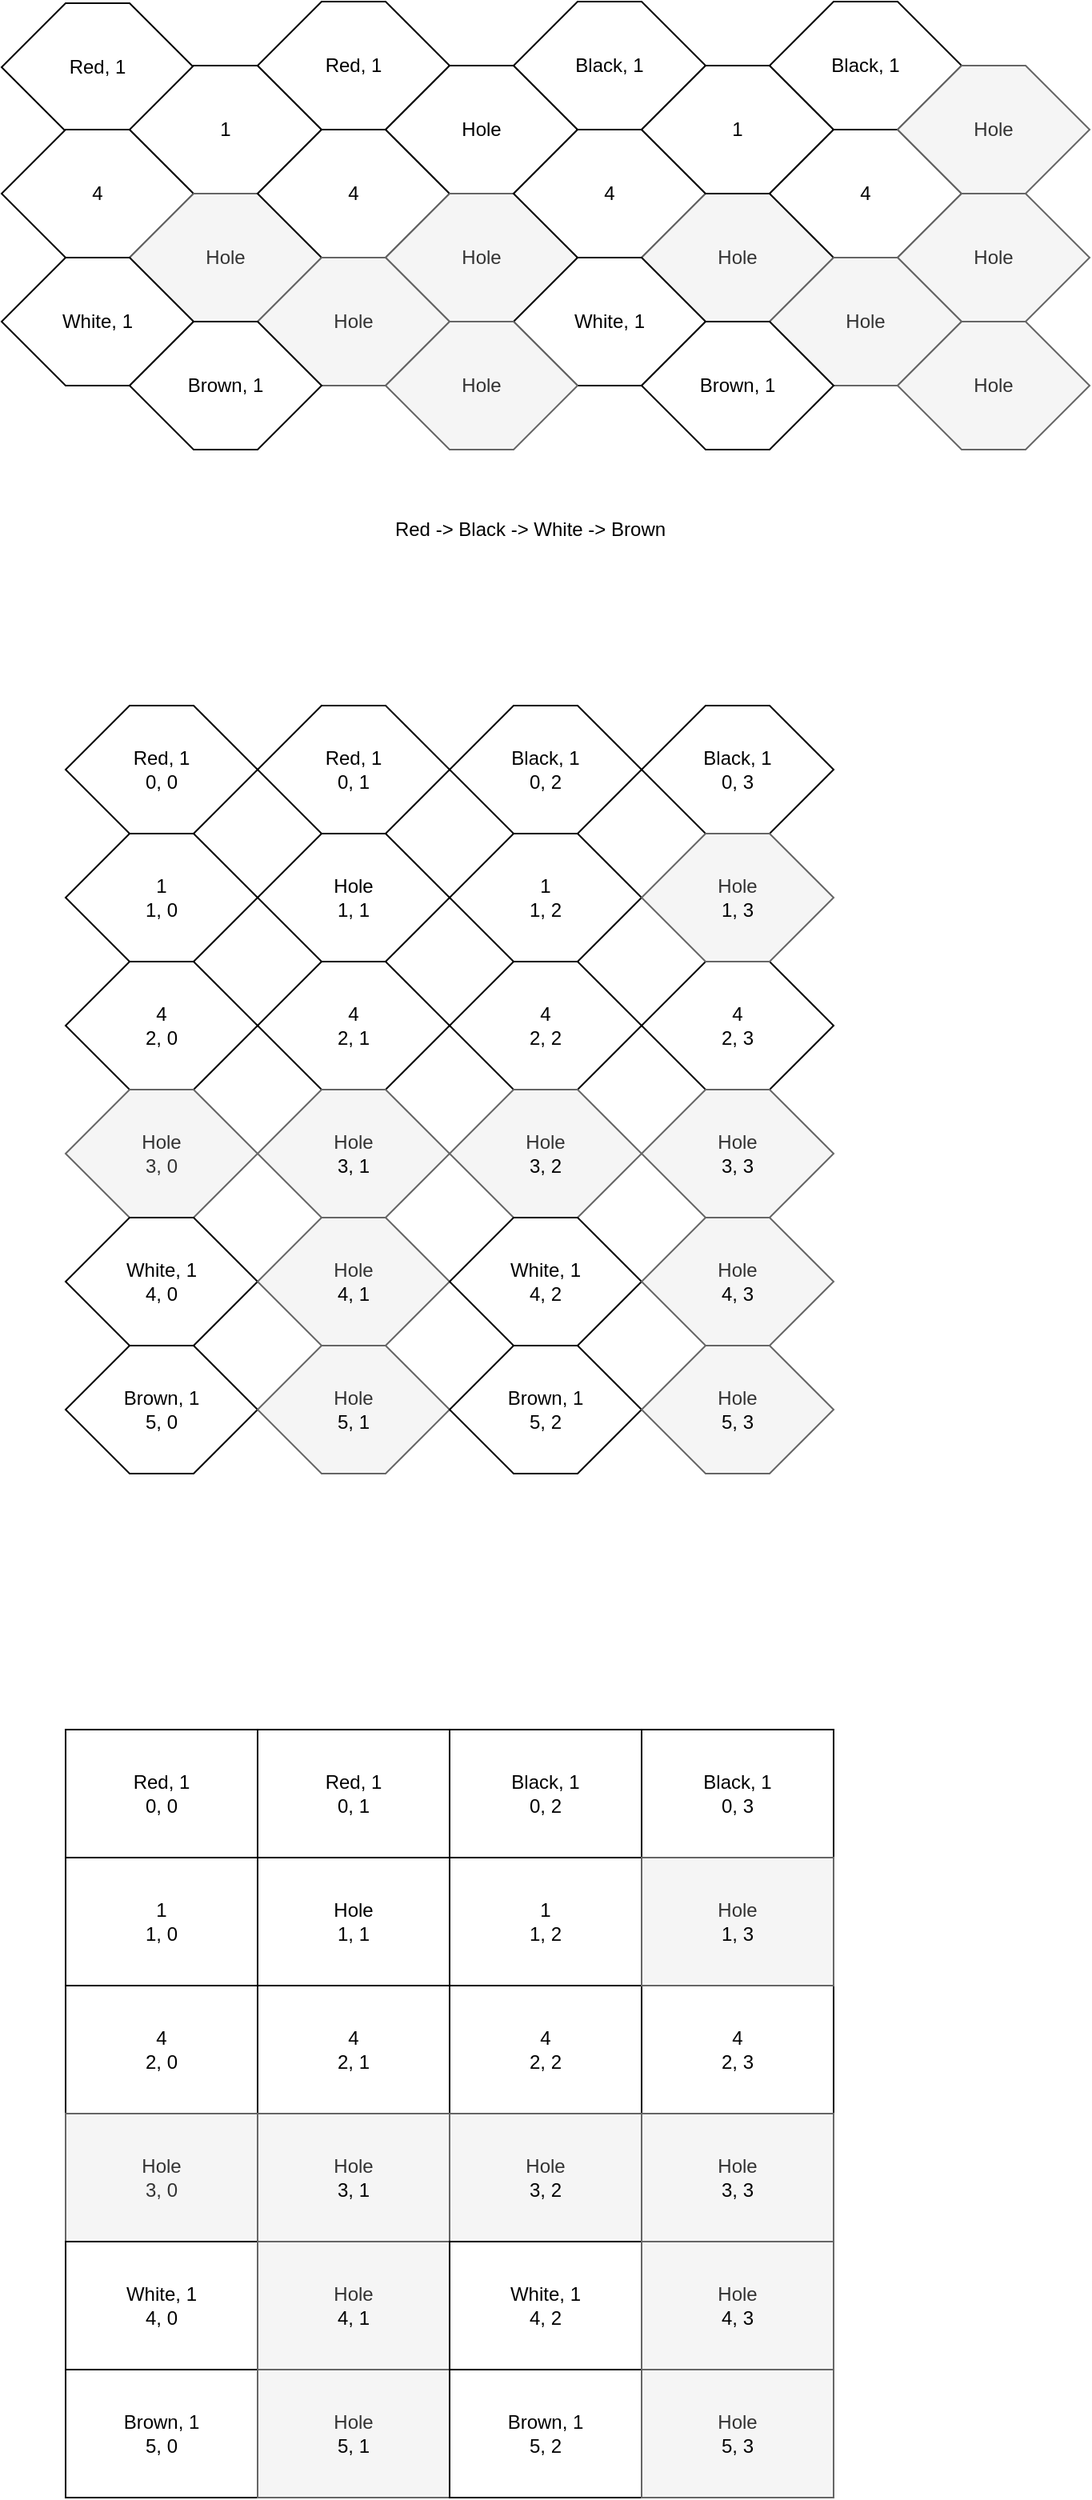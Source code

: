 <mxfile version="13.7.9" type="device"><diagram id="rioYN99k6_CykPkBockS" name="Page-1"><mxGraphModel dx="-2471" dy="3524" grid="1" gridSize="10" guides="1" tooltips="1" connect="1" arrows="1" fold="1" page="1" pageScale="1" pageWidth="827" pageHeight="1169" math="0" shadow="0"><root><mxCell id="0"/><mxCell id="1" parent="0"/><mxCell id="wA0oF4yAQdDXVzWhQ0PL-1" value="Red, 1" style="shape=hexagon;perimeter=hexagonPerimeter2;whiteSpace=wrap;html=1;fixedSize=1;size=40;sketch=0;rounded=0;" vertex="1" parent="1"><mxGeometry x="3360" y="-2279" width="120" height="80" as="geometry"/></mxCell><mxCell id="wA0oF4yAQdDXVzWhQ0PL-2" value="4" style="shape=hexagon;perimeter=hexagonPerimeter2;whiteSpace=wrap;html=1;fixedSize=1;size=40;sketch=0;rounded=0;" vertex="1" parent="1"><mxGeometry x="3360" y="-2200" width="120" height="80" as="geometry"/></mxCell><mxCell id="wA0oF4yAQdDXVzWhQ0PL-3" value="1" style="shape=hexagon;perimeter=hexagonPerimeter2;whiteSpace=wrap;html=1;fixedSize=1;size=40;sketch=0;rounded=0;" vertex="1" parent="1"><mxGeometry x="3440" y="-2240" width="120" height="80" as="geometry"/></mxCell><mxCell id="wA0oF4yAQdDXVzWhQ0PL-4" value="Hole" style="shape=hexagon;perimeter=hexagonPerimeter2;whiteSpace=wrap;html=1;fixedSize=1;size=40;sketch=0;rounded=0;fillColor=#f5f5f5;strokeColor=#666666;fontColor=#333333;" vertex="1" parent="1"><mxGeometry x="3440" y="-2160" width="120" height="80" as="geometry"/></mxCell><mxCell id="wA0oF4yAQdDXVzWhQ0PL-5" value="Red, 1" style="shape=hexagon;perimeter=hexagonPerimeter2;whiteSpace=wrap;html=1;fixedSize=1;size=40;sketch=0;rounded=0;" vertex="1" parent="1"><mxGeometry x="3520" y="-2280" width="120" height="80" as="geometry"/></mxCell><mxCell id="wA0oF4yAQdDXVzWhQ0PL-6" value="4" style="shape=hexagon;perimeter=hexagonPerimeter2;whiteSpace=wrap;html=1;fixedSize=1;size=40;sketch=0;rounded=0;" vertex="1" parent="1"><mxGeometry x="3520" y="-2200" width="120" height="80" as="geometry"/></mxCell><mxCell id="wA0oF4yAQdDXVzWhQ0PL-7" value="Hole" style="shape=hexagon;perimeter=hexagonPerimeter2;whiteSpace=wrap;html=1;fixedSize=1;size=40;sketch=0;rounded=0;" vertex="1" parent="1"><mxGeometry x="3600" y="-2240" width="120" height="80" as="geometry"/></mxCell><mxCell id="wA0oF4yAQdDXVzWhQ0PL-8" value="Hole" style="shape=hexagon;perimeter=hexagonPerimeter2;whiteSpace=wrap;html=1;fixedSize=1;size=40;sketch=0;rounded=0;fillColor=#f5f5f5;strokeColor=#666666;fontColor=#333333;" vertex="1" parent="1"><mxGeometry x="3600" y="-2160" width="120" height="80" as="geometry"/></mxCell><mxCell id="wA0oF4yAQdDXVzWhQ0PL-9" value="Black, 1" style="shape=hexagon;perimeter=hexagonPerimeter2;whiteSpace=wrap;html=1;fixedSize=1;size=40;sketch=0;rounded=0;" vertex="1" parent="1"><mxGeometry x="3680" y="-2280" width="120" height="80" as="geometry"/></mxCell><mxCell id="wA0oF4yAQdDXVzWhQ0PL-10" value="4" style="shape=hexagon;perimeter=hexagonPerimeter2;whiteSpace=wrap;html=1;fixedSize=1;size=40;sketch=0;rounded=0;" vertex="1" parent="1"><mxGeometry x="3680" y="-2200" width="120" height="80" as="geometry"/></mxCell><mxCell id="wA0oF4yAQdDXVzWhQ0PL-11" value="Hole" style="shape=hexagon;perimeter=hexagonPerimeter2;whiteSpace=wrap;html=1;fixedSize=1;size=40;sketch=0;rounded=0;fillColor=#f5f5f5;strokeColor=#666666;fontColor=#333333;" vertex="1" parent="1"><mxGeometry x="3760" y="-2160" width="120" height="80" as="geometry"/></mxCell><mxCell id="wA0oF4yAQdDXVzWhQ0PL-12" value="1" style="shape=hexagon;perimeter=hexagonPerimeter2;whiteSpace=wrap;html=1;fixedSize=1;size=40;sketch=0;rounded=0;" vertex="1" parent="1"><mxGeometry x="3760" y="-2240" width="120" height="80" as="geometry"/></mxCell><mxCell id="wA0oF4yAQdDXVzWhQ0PL-13" value="Black, 1" style="shape=hexagon;perimeter=hexagonPerimeter2;whiteSpace=wrap;html=1;fixedSize=1;size=40;sketch=0;rounded=0;" vertex="1" parent="1"><mxGeometry x="3840" y="-2280" width="120" height="80" as="geometry"/></mxCell><mxCell id="wA0oF4yAQdDXVzWhQ0PL-14" value="4" style="shape=hexagon;perimeter=hexagonPerimeter2;whiteSpace=wrap;html=1;fixedSize=1;size=40;sketch=0;rounded=0;" vertex="1" parent="1"><mxGeometry x="3840" y="-2200" width="120" height="80" as="geometry"/></mxCell><mxCell id="wA0oF4yAQdDXVzWhQ0PL-15" value="Hole" style="shape=hexagon;perimeter=hexagonPerimeter2;whiteSpace=wrap;html=1;fixedSize=1;size=40;sketch=0;rounded=0;fillColor=#f5f5f5;strokeColor=#666666;fontColor=#333333;" vertex="1" parent="1"><mxGeometry x="3920" y="-2240" width="120" height="80" as="geometry"/></mxCell><mxCell id="wA0oF4yAQdDXVzWhQ0PL-16" value="Hole" style="shape=hexagon;perimeter=hexagonPerimeter2;whiteSpace=wrap;html=1;fixedSize=1;size=40;sketch=0;rounded=0;fillColor=#f5f5f5;strokeColor=#666666;fontColor=#333333;" vertex="1" parent="1"><mxGeometry x="3920" y="-2160" width="120" height="80" as="geometry"/></mxCell><mxCell id="wA0oF4yAQdDXVzWhQ0PL-17" value="White, 1" style="shape=hexagon;perimeter=hexagonPerimeter2;whiteSpace=wrap;html=1;fixedSize=1;size=40;sketch=0;rounded=0;" vertex="1" parent="1"><mxGeometry x="3360" y="-2120" width="120" height="80" as="geometry"/></mxCell><mxCell id="wA0oF4yAQdDXVzWhQ0PL-18" value="Hole" style="shape=hexagon;perimeter=hexagonPerimeter2;whiteSpace=wrap;html=1;fixedSize=1;size=40;sketch=0;rounded=0;fillColor=#f5f5f5;strokeColor=#666666;fontColor=#333333;" vertex="1" parent="1"><mxGeometry x="3520" y="-2120" width="120" height="80" as="geometry"/></mxCell><mxCell id="wA0oF4yAQdDXVzWhQ0PL-19" value="White, 1" style="shape=hexagon;perimeter=hexagonPerimeter2;whiteSpace=wrap;html=1;fixedSize=1;size=40;sketch=0;rounded=0;" vertex="1" parent="1"><mxGeometry x="3680" y="-2120" width="120" height="80" as="geometry"/></mxCell><mxCell id="wA0oF4yAQdDXVzWhQ0PL-20" value="Hole" style="shape=hexagon;perimeter=hexagonPerimeter2;whiteSpace=wrap;html=1;fixedSize=1;size=40;sketch=0;rounded=0;fillColor=#f5f5f5;strokeColor=#666666;fontColor=#333333;" vertex="1" parent="1"><mxGeometry x="3840" y="-2120" width="120" height="80" as="geometry"/></mxCell><mxCell id="wA0oF4yAQdDXVzWhQ0PL-30" value="Brown, 1" style="shape=hexagon;perimeter=hexagonPerimeter2;whiteSpace=wrap;html=1;fixedSize=1;size=40;sketch=0;rounded=0;" vertex="1" parent="1"><mxGeometry x="3440" y="-2080" width="120" height="80" as="geometry"/></mxCell><mxCell id="wA0oF4yAQdDXVzWhQ0PL-31" value="Hole" style="shape=hexagon;perimeter=hexagonPerimeter2;whiteSpace=wrap;html=1;fixedSize=1;size=40;sketch=0;rounded=0;fillColor=#f5f5f5;strokeColor=#666666;fontColor=#333333;" vertex="1" parent="1"><mxGeometry x="3600" y="-2080" width="120" height="80" as="geometry"/></mxCell><mxCell id="wA0oF4yAQdDXVzWhQ0PL-32" value="Brown, 1" style="shape=hexagon;perimeter=hexagonPerimeter2;whiteSpace=wrap;html=1;fixedSize=1;size=40;sketch=0;rounded=0;" vertex="1" parent="1"><mxGeometry x="3760" y="-2080" width="120" height="80" as="geometry"/></mxCell><mxCell id="wA0oF4yAQdDXVzWhQ0PL-33" value="Hole" style="shape=hexagon;perimeter=hexagonPerimeter2;whiteSpace=wrap;html=1;fixedSize=1;size=40;sketch=0;rounded=0;fillColor=#f5f5f5;strokeColor=#666666;fontColor=#333333;" vertex="1" parent="1"><mxGeometry x="3920" y="-2080" width="120" height="80" as="geometry"/></mxCell><mxCell id="wA0oF4yAQdDXVzWhQ0PL-34" value="Red -&amp;gt; Black -&amp;gt; White -&amp;gt; Brown" style="text;html=1;align=center;verticalAlign=middle;resizable=0;points=[];autosize=1;" vertex="1" parent="1"><mxGeometry x="3600" y="-1960" width="180" height="20" as="geometry"/></mxCell><mxCell id="wA0oF4yAQdDXVzWhQ0PL-35" value="Red, 1&lt;br&gt;0, 0" style="shape=hexagon;perimeter=hexagonPerimeter2;whiteSpace=wrap;html=1;fixedSize=1;size=40;sketch=0;rounded=0;" vertex="1" parent="1"><mxGeometry x="3400" y="-1840" width="120" height="80" as="geometry"/></mxCell><mxCell id="wA0oF4yAQdDXVzWhQ0PL-36" value="4&lt;br&gt;2, 0" style="shape=hexagon;perimeter=hexagonPerimeter2;whiteSpace=wrap;html=1;fixedSize=1;size=40;sketch=0;rounded=0;" vertex="1" parent="1"><mxGeometry x="3400" y="-1680" width="120" height="80" as="geometry"/></mxCell><mxCell id="wA0oF4yAQdDXVzWhQ0PL-37" value="1&lt;br&gt;1, 0" style="shape=hexagon;perimeter=hexagonPerimeter2;whiteSpace=wrap;html=1;fixedSize=1;size=40;sketch=0;rounded=0;" vertex="1" parent="1"><mxGeometry x="3400" y="-1760" width="120" height="80" as="geometry"/></mxCell><mxCell id="wA0oF4yAQdDXVzWhQ0PL-38" value="Hole&lt;br&gt;3, 0" style="shape=hexagon;perimeter=hexagonPerimeter2;whiteSpace=wrap;html=1;fixedSize=1;size=40;sketch=0;rounded=0;fillColor=#f5f5f5;strokeColor=#666666;fontColor=#333333;" vertex="1" parent="1"><mxGeometry x="3400" y="-1600" width="120" height="80" as="geometry"/></mxCell><mxCell id="wA0oF4yAQdDXVzWhQ0PL-39" value="Red, 1&lt;br&gt;0, 1" style="shape=hexagon;perimeter=hexagonPerimeter2;whiteSpace=wrap;html=1;fixedSize=1;size=40;sketch=0;rounded=0;" vertex="1" parent="1"><mxGeometry x="3520" y="-1840" width="120" height="80" as="geometry"/></mxCell><mxCell id="wA0oF4yAQdDXVzWhQ0PL-40" value="4&lt;br&gt;2, 1" style="shape=hexagon;perimeter=hexagonPerimeter2;whiteSpace=wrap;html=1;fixedSize=1;size=40;sketch=0;rounded=0;" vertex="1" parent="1"><mxGeometry x="3520" y="-1680" width="120" height="80" as="geometry"/></mxCell><mxCell id="wA0oF4yAQdDXVzWhQ0PL-41" value="Hole&lt;br&gt;1, 1" style="shape=hexagon;perimeter=hexagonPerimeter2;whiteSpace=wrap;html=1;fixedSize=1;size=40;sketch=0;rounded=0;" vertex="1" parent="1"><mxGeometry x="3520" y="-1760" width="120" height="80" as="geometry"/></mxCell><mxCell id="wA0oF4yAQdDXVzWhQ0PL-42" value="Hole&lt;br&gt;&lt;span style=&quot;color: rgb(0 , 0 , 0)&quot;&gt;3, 1&lt;/span&gt;" style="shape=hexagon;perimeter=hexagonPerimeter2;whiteSpace=wrap;html=1;fixedSize=1;size=40;sketch=0;rounded=0;fillColor=#f5f5f5;strokeColor=#666666;fontColor=#333333;" vertex="1" parent="1"><mxGeometry x="3520" y="-1600" width="120" height="80" as="geometry"/></mxCell><mxCell id="wA0oF4yAQdDXVzWhQ0PL-43" value="Black, 1&lt;br&gt;0, 2" style="shape=hexagon;perimeter=hexagonPerimeter2;whiteSpace=wrap;html=1;fixedSize=1;size=40;sketch=0;rounded=0;" vertex="1" parent="1"><mxGeometry x="3640" y="-1840" width="120" height="80" as="geometry"/></mxCell><mxCell id="wA0oF4yAQdDXVzWhQ0PL-44" value="4&lt;br&gt;2, 2" style="shape=hexagon;perimeter=hexagonPerimeter2;whiteSpace=wrap;html=1;fixedSize=1;size=40;sketch=0;rounded=0;" vertex="1" parent="1"><mxGeometry x="3640" y="-1680" width="120" height="80" as="geometry"/></mxCell><mxCell id="wA0oF4yAQdDXVzWhQ0PL-45" value="Hole&lt;br&gt;&lt;span style=&quot;color: rgb(0 , 0 , 0)&quot;&gt;3, 2&lt;/span&gt;" style="shape=hexagon;perimeter=hexagonPerimeter2;whiteSpace=wrap;html=1;fixedSize=1;size=40;sketch=0;rounded=0;fillColor=#f5f5f5;strokeColor=#666666;fontColor=#333333;" vertex="1" parent="1"><mxGeometry x="3640" y="-1600" width="120" height="80" as="geometry"/></mxCell><mxCell id="wA0oF4yAQdDXVzWhQ0PL-46" value="1&lt;br&gt;1, 2" style="shape=hexagon;perimeter=hexagonPerimeter2;whiteSpace=wrap;html=1;fixedSize=1;size=40;sketch=0;rounded=0;" vertex="1" parent="1"><mxGeometry x="3640" y="-1760" width="120" height="80" as="geometry"/></mxCell><mxCell id="wA0oF4yAQdDXVzWhQ0PL-47" value="Black, 1&lt;br&gt;0, 3" style="shape=hexagon;perimeter=hexagonPerimeter2;whiteSpace=wrap;html=1;fixedSize=1;size=40;sketch=0;rounded=0;" vertex="1" parent="1"><mxGeometry x="3760" y="-1840" width="120" height="80" as="geometry"/></mxCell><mxCell id="wA0oF4yAQdDXVzWhQ0PL-48" value="4&lt;br&gt;2, 3" style="shape=hexagon;perimeter=hexagonPerimeter2;whiteSpace=wrap;html=1;fixedSize=1;size=40;sketch=0;rounded=0;" vertex="1" parent="1"><mxGeometry x="3760" y="-1680" width="120" height="80" as="geometry"/></mxCell><mxCell id="wA0oF4yAQdDXVzWhQ0PL-49" value="Hole&lt;br&gt;&lt;span style=&quot;color: rgb(0 , 0 , 0)&quot;&gt;1, 3&lt;/span&gt;" style="shape=hexagon;perimeter=hexagonPerimeter2;whiteSpace=wrap;html=1;fixedSize=1;size=40;sketch=0;rounded=0;fillColor=#f5f5f5;strokeColor=#666666;fontColor=#333333;" vertex="1" parent="1"><mxGeometry x="3760" y="-1760" width="120" height="80" as="geometry"/></mxCell><mxCell id="wA0oF4yAQdDXVzWhQ0PL-50" value="Hole&lt;br&gt;&lt;span style=&quot;color: rgb(0 , 0 , 0)&quot;&gt;3, 3&lt;/span&gt;" style="shape=hexagon;perimeter=hexagonPerimeter2;whiteSpace=wrap;html=1;fixedSize=1;size=40;sketch=0;rounded=0;fillColor=#f5f5f5;strokeColor=#666666;fontColor=#333333;" vertex="1" parent="1"><mxGeometry x="3760" y="-1600" width="120" height="80" as="geometry"/></mxCell><mxCell id="wA0oF4yAQdDXVzWhQ0PL-51" value="White, 1&lt;br&gt;4, 0" style="shape=hexagon;perimeter=hexagonPerimeter2;whiteSpace=wrap;html=1;fixedSize=1;size=40;sketch=0;rounded=0;" vertex="1" parent="1"><mxGeometry x="3400" y="-1520" width="120" height="80" as="geometry"/></mxCell><mxCell id="wA0oF4yAQdDXVzWhQ0PL-52" value="Hole&lt;br&gt;&lt;span style=&quot;color: rgb(0 , 0 , 0)&quot;&gt;4, 1&lt;/span&gt;" style="shape=hexagon;perimeter=hexagonPerimeter2;whiteSpace=wrap;html=1;fixedSize=1;size=40;sketch=0;rounded=0;fillColor=#f5f5f5;strokeColor=#666666;fontColor=#333333;" vertex="1" parent="1"><mxGeometry x="3520" y="-1520" width="120" height="80" as="geometry"/></mxCell><mxCell id="wA0oF4yAQdDXVzWhQ0PL-53" value="White, 1&lt;br&gt;4, 2" style="shape=hexagon;perimeter=hexagonPerimeter2;whiteSpace=wrap;html=1;fixedSize=1;size=40;sketch=0;rounded=0;" vertex="1" parent="1"><mxGeometry x="3640" y="-1520" width="120" height="80" as="geometry"/></mxCell><mxCell id="wA0oF4yAQdDXVzWhQ0PL-54" value="Hole&lt;br&gt;&lt;span style=&quot;color: rgb(0 , 0 , 0)&quot;&gt;4, 3&lt;/span&gt;" style="shape=hexagon;perimeter=hexagonPerimeter2;whiteSpace=wrap;html=1;fixedSize=1;size=40;sketch=0;rounded=0;fillColor=#f5f5f5;strokeColor=#666666;fontColor=#333333;" vertex="1" parent="1"><mxGeometry x="3760" y="-1520" width="120" height="80" as="geometry"/></mxCell><mxCell id="wA0oF4yAQdDXVzWhQ0PL-55" value="Brown, 1&lt;br&gt;5, 0" style="shape=hexagon;perimeter=hexagonPerimeter2;whiteSpace=wrap;html=1;fixedSize=1;size=40;sketch=0;rounded=0;" vertex="1" parent="1"><mxGeometry x="3400" y="-1440" width="120" height="80" as="geometry"/></mxCell><mxCell id="wA0oF4yAQdDXVzWhQ0PL-56" value="Hole&lt;br&gt;&lt;span style=&quot;color: rgb(0 , 0 , 0)&quot;&gt;5, 1&lt;/span&gt;" style="shape=hexagon;perimeter=hexagonPerimeter2;whiteSpace=wrap;html=1;fixedSize=1;size=40;sketch=0;rounded=0;fillColor=#f5f5f5;strokeColor=#666666;fontColor=#333333;" vertex="1" parent="1"><mxGeometry x="3520" y="-1440" width="120" height="80" as="geometry"/></mxCell><mxCell id="wA0oF4yAQdDXVzWhQ0PL-57" value="Brown, 1&lt;br&gt;5, 2" style="shape=hexagon;perimeter=hexagonPerimeter2;whiteSpace=wrap;html=1;fixedSize=1;size=40;sketch=0;rounded=0;" vertex="1" parent="1"><mxGeometry x="3640" y="-1440" width="120" height="80" as="geometry"/></mxCell><mxCell id="wA0oF4yAQdDXVzWhQ0PL-58" value="Hole&lt;br&gt;&lt;span style=&quot;color: rgb(0 , 0 , 0)&quot;&gt;5, 3&lt;/span&gt;" style="shape=hexagon;perimeter=hexagonPerimeter2;whiteSpace=wrap;html=1;fixedSize=1;size=40;sketch=0;rounded=0;fillColor=#f5f5f5;strokeColor=#666666;fontColor=#333333;" vertex="1" parent="1"><mxGeometry x="3760" y="-1440" width="120" height="80" as="geometry"/></mxCell><mxCell id="wA0oF4yAQdDXVzWhQ0PL-59" value="Red, 1&lt;br&gt;0, 0" style="shape=hexagon;perimeter=hexagonPerimeter2;whiteSpace=wrap;html=1;fixedSize=1;size=-40;sketch=0;rounded=0;" vertex="1" parent="1"><mxGeometry x="3400" y="-1200" width="120" height="80" as="geometry"/></mxCell><mxCell id="wA0oF4yAQdDXVzWhQ0PL-60" value="4&lt;br&gt;2, 0" style="shape=hexagon;perimeter=hexagonPerimeter2;whiteSpace=wrap;html=1;fixedSize=1;size=-30;sketch=0;rounded=0;" vertex="1" parent="1"><mxGeometry x="3400" y="-1040" width="120" height="80" as="geometry"/></mxCell><mxCell id="wA0oF4yAQdDXVzWhQ0PL-61" value="1&lt;br&gt;1, 0" style="shape=hexagon;perimeter=hexagonPerimeter2;whiteSpace=wrap;html=1;fixedSize=1;size=-20;sketch=0;rounded=0;" vertex="1" parent="1"><mxGeometry x="3400" y="-1120" width="120" height="80" as="geometry"/></mxCell><mxCell id="wA0oF4yAQdDXVzWhQ0PL-62" value="Hole&lt;br&gt;3, 0" style="shape=hexagon;perimeter=hexagonPerimeter2;whiteSpace=wrap;html=1;fixedSize=1;size=-20;sketch=0;rounded=0;fillColor=#f5f5f5;strokeColor=#666666;fontColor=#333333;" vertex="1" parent="1"><mxGeometry x="3400" y="-960" width="120" height="80" as="geometry"/></mxCell><mxCell id="wA0oF4yAQdDXVzWhQ0PL-63" value="Red, 1&lt;br&gt;0, 1" style="shape=hexagon;perimeter=hexagonPerimeter2;whiteSpace=wrap;html=1;fixedSize=1;size=-30;sketch=0;rounded=0;" vertex="1" parent="1"><mxGeometry x="3520" y="-1200" width="120" height="80" as="geometry"/></mxCell><mxCell id="wA0oF4yAQdDXVzWhQ0PL-64" value="4&lt;br&gt;2, 1" style="shape=hexagon;perimeter=hexagonPerimeter2;whiteSpace=wrap;html=1;fixedSize=1;size=-30;sketch=0;rounded=0;" vertex="1" parent="1"><mxGeometry x="3520" y="-1040" width="120" height="80" as="geometry"/></mxCell><mxCell id="wA0oF4yAQdDXVzWhQ0PL-65" value="Hole&lt;br&gt;1, 1" style="shape=hexagon;perimeter=hexagonPerimeter2;whiteSpace=wrap;html=1;fixedSize=1;size=-20;sketch=0;rounded=0;" vertex="1" parent="1"><mxGeometry x="3520" y="-1120" width="120" height="80" as="geometry"/></mxCell><mxCell id="wA0oF4yAQdDXVzWhQ0PL-66" value="Hole&lt;br&gt;&lt;span style=&quot;color: rgb(0 , 0 , 0)&quot;&gt;3, 1&lt;/span&gt;" style="shape=hexagon;perimeter=hexagonPerimeter2;whiteSpace=wrap;html=1;fixedSize=1;size=-20;sketch=0;rounded=0;fillColor=#f5f5f5;strokeColor=#666666;fontColor=#333333;" vertex="1" parent="1"><mxGeometry x="3520" y="-960" width="120" height="80" as="geometry"/></mxCell><mxCell id="wA0oF4yAQdDXVzWhQ0PL-67" value="Black, 1&lt;br&gt;0, 2" style="shape=hexagon;perimeter=hexagonPerimeter2;whiteSpace=wrap;html=1;fixedSize=1;size=-50;sketch=0;rounded=0;" vertex="1" parent="1"><mxGeometry x="3640" y="-1200" width="120" height="80" as="geometry"/></mxCell><mxCell id="wA0oF4yAQdDXVzWhQ0PL-68" value="4&lt;br&gt;2, 2" style="shape=hexagon;perimeter=hexagonPerimeter2;whiteSpace=wrap;html=1;fixedSize=1;size=-30;sketch=0;rounded=0;" vertex="1" parent="1"><mxGeometry x="3640" y="-1040" width="120" height="80" as="geometry"/></mxCell><mxCell id="wA0oF4yAQdDXVzWhQ0PL-69" value="Hole&lt;br&gt;&lt;span style=&quot;color: rgb(0 , 0 , 0)&quot;&gt;3, 2&lt;/span&gt;" style="shape=hexagon;perimeter=hexagonPerimeter2;whiteSpace=wrap;html=1;fixedSize=1;size=-20;sketch=0;rounded=0;fillColor=#f5f5f5;strokeColor=#666666;fontColor=#333333;" vertex="1" parent="1"><mxGeometry x="3640" y="-960" width="120" height="80" as="geometry"/></mxCell><mxCell id="wA0oF4yAQdDXVzWhQ0PL-70" value="1&lt;br&gt;1, 2" style="shape=hexagon;perimeter=hexagonPerimeter2;whiteSpace=wrap;html=1;fixedSize=1;size=-50;sketch=0;rounded=0;" vertex="1" parent="1"><mxGeometry x="3640" y="-1120" width="120" height="80" as="geometry"/></mxCell><mxCell id="wA0oF4yAQdDXVzWhQ0PL-71" value="Black, 1&lt;br&gt;0, 3" style="shape=hexagon;perimeter=hexagonPerimeter2;whiteSpace=wrap;html=1;fixedSize=1;size=-10;sketch=0;rounded=0;" vertex="1" parent="1"><mxGeometry x="3760" y="-1200" width="120" height="80" as="geometry"/></mxCell><mxCell id="wA0oF4yAQdDXVzWhQ0PL-72" value="4&lt;br&gt;2, 3" style="shape=hexagon;perimeter=hexagonPerimeter2;whiteSpace=wrap;html=1;fixedSize=1;size=-30;sketch=0;rounded=0;" vertex="1" parent="1"><mxGeometry x="3760" y="-1040" width="120" height="80" as="geometry"/></mxCell><mxCell id="wA0oF4yAQdDXVzWhQ0PL-73" value="Hole&lt;br&gt;&lt;span style=&quot;color: rgb(0 , 0 , 0)&quot;&gt;1, 3&lt;/span&gt;" style="shape=hexagon;perimeter=hexagonPerimeter2;whiteSpace=wrap;html=1;fixedSize=1;size=-30;sketch=0;rounded=0;fillColor=#f5f5f5;strokeColor=#666666;fontColor=#333333;" vertex="1" parent="1"><mxGeometry x="3760" y="-1120" width="120" height="80" as="geometry"/></mxCell><mxCell id="wA0oF4yAQdDXVzWhQ0PL-74" value="Hole&lt;br&gt;&lt;span style=&quot;color: rgb(0 , 0 , 0)&quot;&gt;3, 3&lt;/span&gt;" style="shape=hexagon;perimeter=hexagonPerimeter2;whiteSpace=wrap;html=1;fixedSize=1;size=-120;sketch=0;rounded=0;fillColor=#f5f5f5;strokeColor=#666666;fontColor=#333333;" vertex="1" parent="1"><mxGeometry x="3760" y="-960" width="120" height="80" as="geometry"/></mxCell><mxCell id="wA0oF4yAQdDXVzWhQ0PL-75" value="White, 1&lt;br&gt;4, 0" style="shape=hexagon;perimeter=hexagonPerimeter2;whiteSpace=wrap;html=1;fixedSize=1;size=-60;sketch=0;rounded=0;" vertex="1" parent="1"><mxGeometry x="3400" y="-880" width="120" height="80" as="geometry"/></mxCell><mxCell id="wA0oF4yAQdDXVzWhQ0PL-76" value="Hole&lt;br&gt;&lt;span style=&quot;color: rgb(0 , 0 , 0)&quot;&gt;4, 1&lt;/span&gt;" style="shape=hexagon;perimeter=hexagonPerimeter2;whiteSpace=wrap;html=1;fixedSize=1;size=-20;sketch=0;rounded=0;fillColor=#f5f5f5;strokeColor=#666666;fontColor=#333333;" vertex="1" parent="1"><mxGeometry x="3520" y="-880" width="120" height="80" as="geometry"/></mxCell><mxCell id="wA0oF4yAQdDXVzWhQ0PL-77" value="White, 1&lt;br&gt;4, 2" style="shape=hexagon;perimeter=hexagonPerimeter2;whiteSpace=wrap;html=1;fixedSize=1;size=-20;sketch=0;rounded=0;" vertex="1" parent="1"><mxGeometry x="3640" y="-880" width="120" height="80" as="geometry"/></mxCell><mxCell id="wA0oF4yAQdDXVzWhQ0PL-78" value="Hole&lt;br&gt;&lt;span style=&quot;color: rgb(0 , 0 , 0)&quot;&gt;4, 3&lt;/span&gt;" style="shape=hexagon;perimeter=hexagonPerimeter2;whiteSpace=wrap;html=1;fixedSize=1;size=-30;sketch=0;rounded=0;fillColor=#f5f5f5;strokeColor=#666666;fontColor=#333333;" vertex="1" parent="1"><mxGeometry x="3760" y="-880" width="120" height="80" as="geometry"/></mxCell><mxCell id="wA0oF4yAQdDXVzWhQ0PL-79" value="Brown, 1&lt;br&gt;5, 0" style="shape=hexagon;perimeter=hexagonPerimeter2;whiteSpace=wrap;html=1;fixedSize=1;size=-30;sketch=0;rounded=0;" vertex="1" parent="1"><mxGeometry x="3400" y="-800" width="120" height="80" as="geometry"/></mxCell><mxCell id="wA0oF4yAQdDXVzWhQ0PL-80" value="Hole&lt;br&gt;&lt;span style=&quot;color: rgb(0 , 0 , 0)&quot;&gt;5, 1&lt;/span&gt;" style="shape=hexagon;perimeter=hexagonPerimeter2;whiteSpace=wrap;html=1;fixedSize=1;size=-80;sketch=0;rounded=0;fillColor=#f5f5f5;strokeColor=#666666;fontColor=#333333;" vertex="1" parent="1"><mxGeometry x="3520" y="-800" width="120" height="80" as="geometry"/></mxCell><mxCell id="wA0oF4yAQdDXVzWhQ0PL-81" value="Brown, 1&lt;br&gt;5, 2" style="shape=hexagon;perimeter=hexagonPerimeter2;whiteSpace=wrap;html=1;fixedSize=1;size=-10;sketch=0;rounded=0;" vertex="1" parent="1"><mxGeometry x="3640" y="-800" width="120" height="80" as="geometry"/></mxCell><mxCell id="wA0oF4yAQdDXVzWhQ0PL-82" value="Hole&lt;br&gt;&lt;span style=&quot;color: rgb(0 , 0 , 0)&quot;&gt;5, 3&lt;/span&gt;" style="shape=hexagon;perimeter=hexagonPerimeter2;whiteSpace=wrap;html=1;fixedSize=1;size=-30;sketch=0;rounded=0;fillColor=#f5f5f5;strokeColor=#666666;fontColor=#333333;" vertex="1" parent="1"><mxGeometry x="3760" y="-800" width="120" height="80" as="geometry"/></mxCell></root></mxGraphModel></diagram></mxfile>